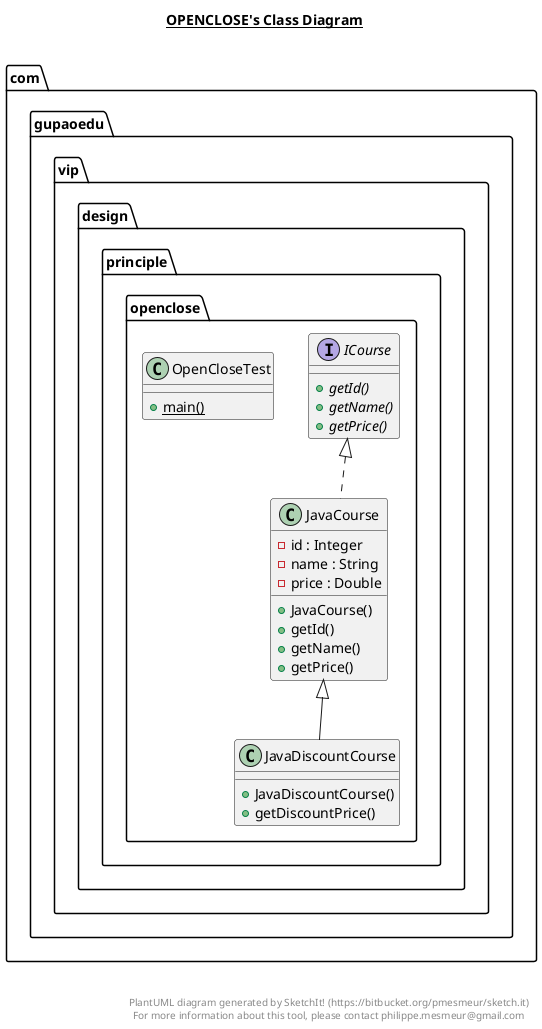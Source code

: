@startuml

title __OPENCLOSE's Class Diagram__\n

  namespace com.gupaoedu.vip.design.principle.openclose {
    interface com.gupaoedu.vip.design.principle.openclose.ICourse {
        {abstract} + getId()
        {abstract} + getName()
        {abstract} + getPrice()
    }
  }
  

  namespace com.gupaoedu.vip.design.principle.openclose {
    class com.gupaoedu.vip.design.principle.openclose.JavaCourse {
        - id : Integer
        - name : String
        - price : Double
        + JavaCourse()
        + getId()
        + getName()
        + getPrice()
    }
  }
  

  namespace com.gupaoedu.vip.design.principle.openclose {
    class com.gupaoedu.vip.design.principle.openclose.JavaDiscountCourse {
        + JavaDiscountCourse()
        + getDiscountPrice()
    }
  }
  

  namespace com.gupaoedu.vip.design.principle.openclose {
    class com.gupaoedu.vip.design.principle.openclose.OpenCloseTest {
        {static} + main()
    }
  }
  

  com.gupaoedu.vip.design.principle.openclose.JavaCourse .up.|> com.gupaoedu.vip.design.principle.openclose.ICourse
  com.gupaoedu.vip.design.principle.openclose.JavaDiscountCourse -up-|> com.gupaoedu.vip.design.principle.openclose.JavaCourse


right footer


PlantUML diagram generated by SketchIt! (https://bitbucket.org/pmesmeur/sketch.it)
For more information about this tool, please contact philippe.mesmeur@gmail.com
endfooter

@enduml
